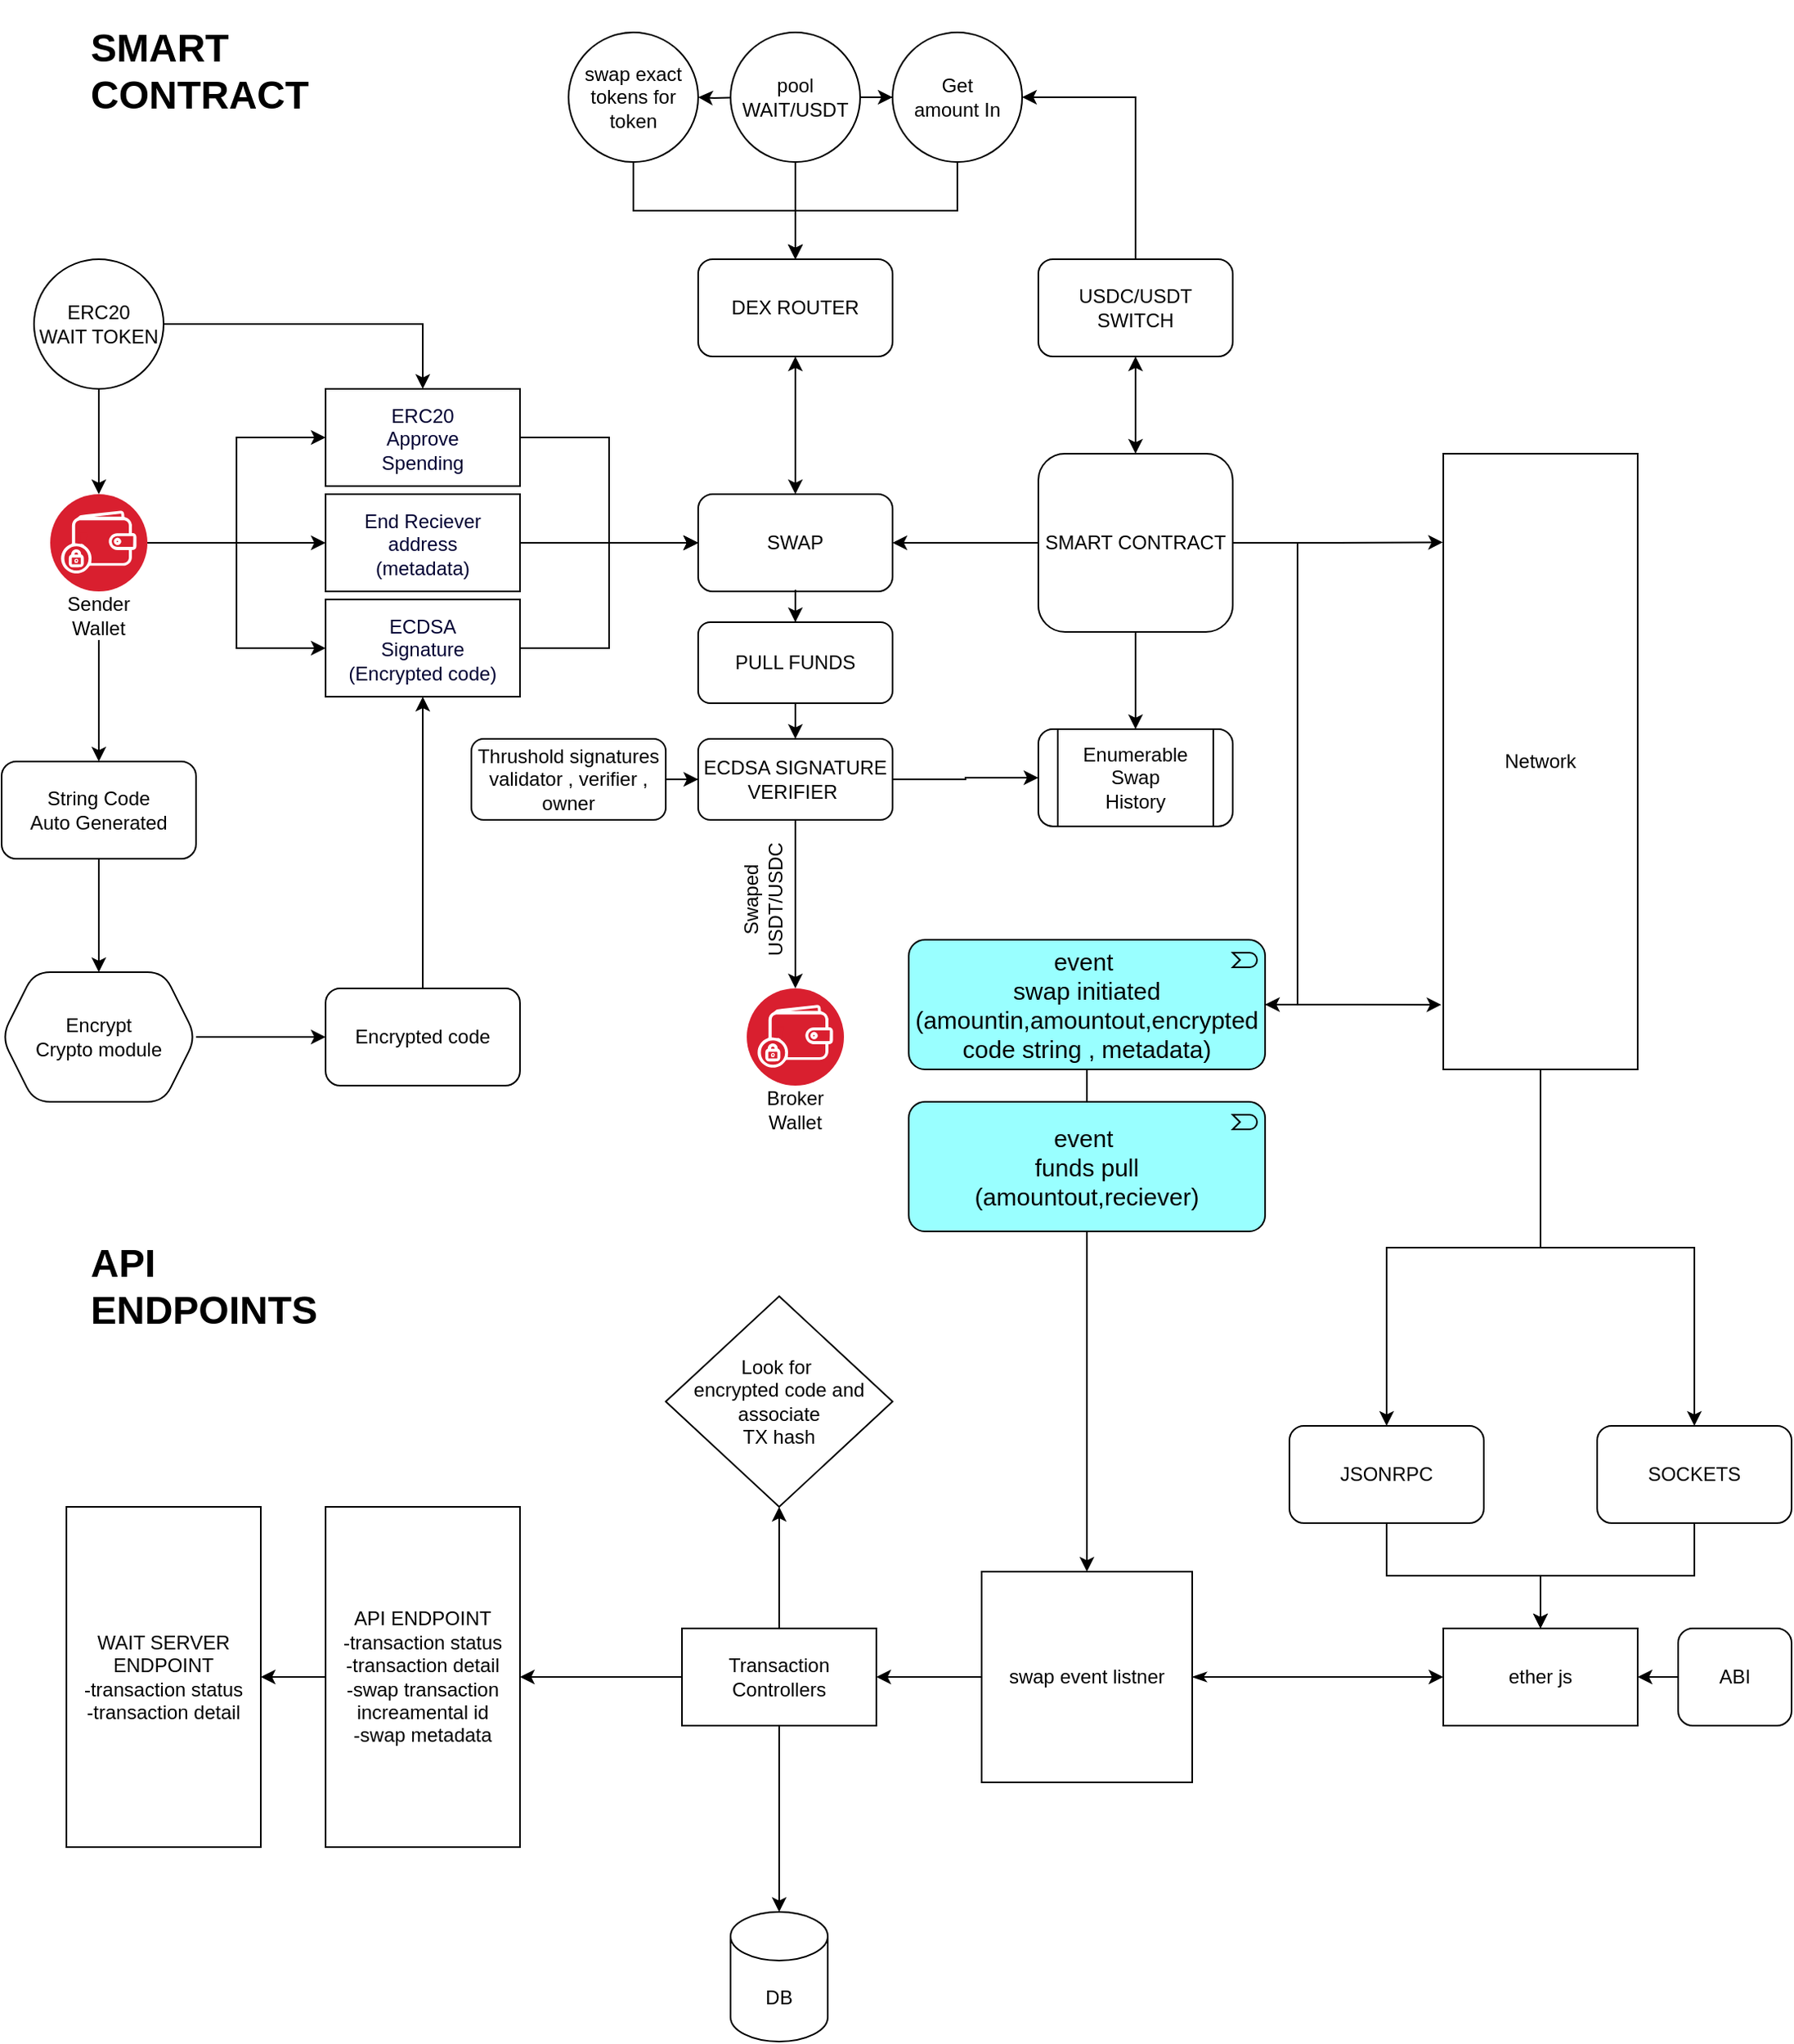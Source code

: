 <mxfile version="21.7.5" type="github">
  <diagram name="Page-1" id="Y0Pdd-mIHy3cXeVaDeFe">
    <mxGraphModel dx="869" dy="455" grid="1" gridSize="10" guides="1" tooltips="1" connect="1" arrows="1" fold="1" page="1" pageScale="1" pageWidth="850" pageHeight="1100" math="0" shadow="0">
      <root>
        <mxCell id="0" />
        <mxCell id="1" parent="0" />
        <mxCell id="fJY740NdG0BSGT3lxA0C-1" value="&lt;h1&gt;SMART CONTRACT&lt;/h1&gt;" style="text;html=1;strokeColor=none;fillColor=none;spacing=5;spacingTop=-20;whiteSpace=wrap;overflow=hidden;rounded=0;" vertex="1" parent="1">
          <mxGeometry x="90" y="130" width="190" height="70" as="geometry" />
        </mxCell>
        <mxCell id="fJY740NdG0BSGT3lxA0C-2" value="" style="edgeStyle=orthogonalEdgeStyle;rounded=0;orthogonalLoop=1;jettySize=auto;html=1;startArrow=classic;startFill=1;" edge="1" parent="1" source="fJY740NdG0BSGT3lxA0C-7" target="fJY740NdG0BSGT3lxA0C-9">
          <mxGeometry relative="1" as="geometry" />
        </mxCell>
        <mxCell id="fJY740NdG0BSGT3lxA0C-3" value="" style="edgeStyle=orthogonalEdgeStyle;rounded=0;orthogonalLoop=1;jettySize=auto;html=1;" edge="1" parent="1" source="fJY740NdG0BSGT3lxA0C-7" target="fJY740NdG0BSGT3lxA0C-13">
          <mxGeometry relative="1" as="geometry" />
        </mxCell>
        <mxCell id="fJY740NdG0BSGT3lxA0C-4" value="" style="edgeStyle=orthogonalEdgeStyle;rounded=0;orthogonalLoop=1;jettySize=auto;html=1;" edge="1" parent="1" source="fJY740NdG0BSGT3lxA0C-7" target="fJY740NdG0BSGT3lxA0C-36">
          <mxGeometry relative="1" as="geometry" />
        </mxCell>
        <mxCell id="fJY740NdG0BSGT3lxA0C-5" style="edgeStyle=orthogonalEdgeStyle;rounded=0;orthogonalLoop=1;jettySize=auto;html=1;entryX=1;entryY=0.5;entryDx=0;entryDy=0;entryPerimeter=0;" edge="1" parent="1" source="fJY740NdG0BSGT3lxA0C-7" target="fJY740NdG0BSGT3lxA0C-40">
          <mxGeometry relative="1" as="geometry">
            <Array as="points">
              <mxPoint x="840" y="455" />
              <mxPoint x="840" y="740" />
            </Array>
          </mxGeometry>
        </mxCell>
        <mxCell id="fJY740NdG0BSGT3lxA0C-6" style="edgeStyle=orthogonalEdgeStyle;rounded=0;orthogonalLoop=1;jettySize=auto;html=1;entryX=-0.002;entryY=0.144;entryDx=0;entryDy=0;entryPerimeter=0;" edge="1" parent="1" source="fJY740NdG0BSGT3lxA0C-7" target="fJY740NdG0BSGT3lxA0C-56">
          <mxGeometry relative="1" as="geometry" />
        </mxCell>
        <mxCell id="fJY740NdG0BSGT3lxA0C-7" value="SMART CONTRACT" style="rounded=1;whiteSpace=wrap;html=1;" vertex="1" parent="1">
          <mxGeometry x="680" y="400" width="120" height="110" as="geometry" />
        </mxCell>
        <mxCell id="fJY740NdG0BSGT3lxA0C-8" style="edgeStyle=orthogonalEdgeStyle;rounded=0;orthogonalLoop=1;jettySize=auto;html=1;entryX=1;entryY=0.5;entryDx=0;entryDy=0;" edge="1" parent="1" source="fJY740NdG0BSGT3lxA0C-9" target="fJY740NdG0BSGT3lxA0C-64">
          <mxGeometry relative="1" as="geometry">
            <Array as="points">
              <mxPoint x="740" y="180" />
            </Array>
          </mxGeometry>
        </mxCell>
        <mxCell id="fJY740NdG0BSGT3lxA0C-9" value="USDC/USDT&lt;br&gt;SWITCH" style="whiteSpace=wrap;html=1;rounded=1;" vertex="1" parent="1">
          <mxGeometry x="680" y="280" width="120" height="60" as="geometry" />
        </mxCell>
        <mxCell id="fJY740NdG0BSGT3lxA0C-10" value="" style="edgeStyle=orthogonalEdgeStyle;rounded=0;orthogonalLoop=1;jettySize=auto;html=1;startArrow=classic;startFill=1;" edge="1" parent="1" source="fJY740NdG0BSGT3lxA0C-11" target="fJY740NdG0BSGT3lxA0C-13">
          <mxGeometry relative="1" as="geometry" />
        </mxCell>
        <mxCell id="fJY740NdG0BSGT3lxA0C-11" value="DEX ROUTER" style="whiteSpace=wrap;html=1;rounded=1;" vertex="1" parent="1">
          <mxGeometry x="470" y="280" width="120" height="60" as="geometry" />
        </mxCell>
        <mxCell id="fJY740NdG0BSGT3lxA0C-12" value="" style="edgeStyle=orthogonalEdgeStyle;rounded=0;orthogonalLoop=1;jettySize=auto;html=1;" edge="1" parent="1" source="fJY740NdG0BSGT3lxA0C-81" target="fJY740NdG0BSGT3lxA0C-35">
          <mxGeometry relative="1" as="geometry" />
        </mxCell>
        <mxCell id="fJY740NdG0BSGT3lxA0C-13" value="SWAP" style="whiteSpace=wrap;html=1;rounded=1;" vertex="1" parent="1">
          <mxGeometry x="470" y="425" width="120" height="60" as="geometry" />
        </mxCell>
        <mxCell id="fJY740NdG0BSGT3lxA0C-14" value="" style="edgeStyle=orthogonalEdgeStyle;rounded=0;orthogonalLoop=1;jettySize=auto;html=1;entryX=0;entryY=0.5;entryDx=0;entryDy=0;" edge="1" parent="1" source="fJY740NdG0BSGT3lxA0C-16" target="fJY740NdG0BSGT3lxA0C-32">
          <mxGeometry relative="1" as="geometry" />
        </mxCell>
        <mxCell id="fJY740NdG0BSGT3lxA0C-76" style="edgeStyle=orthogonalEdgeStyle;rounded=0;orthogonalLoop=1;jettySize=auto;html=1;entryX=0;entryY=0.5;entryDx=0;entryDy=0;" edge="1" parent="1" source="fJY740NdG0BSGT3lxA0C-16" target="fJY740NdG0BSGT3lxA0C-30">
          <mxGeometry relative="1" as="geometry" />
        </mxCell>
        <mxCell id="fJY740NdG0BSGT3lxA0C-77" style="edgeStyle=orthogonalEdgeStyle;rounded=0;orthogonalLoop=1;jettySize=auto;html=1;entryX=0;entryY=0.5;entryDx=0;entryDy=0;" edge="1" parent="1" source="fJY740NdG0BSGT3lxA0C-16" target="fJY740NdG0BSGT3lxA0C-74">
          <mxGeometry relative="1" as="geometry" />
        </mxCell>
        <mxCell id="fJY740NdG0BSGT3lxA0C-16" value="" style="image;aspect=fixed;perimeter=ellipsePerimeter;html=1;align=center;shadow=0;dashed=0;fontColor=#4277BB;labelBackgroundColor=default;fontSize=12;spacingTop=3;image=img/lib/ibm/blockchain/wallet.svg;" vertex="1" parent="1">
          <mxGeometry x="70" y="425" width="60" height="60" as="geometry" />
        </mxCell>
        <mxCell id="fJY740NdG0BSGT3lxA0C-17" value="" style="edgeStyle=orthogonalEdgeStyle;rounded=0;orthogonalLoop=1;jettySize=auto;html=1;" edge="1" parent="1" source="fJY740NdG0BSGT3lxA0C-18" target="fJY740NdG0BSGT3lxA0C-23">
          <mxGeometry relative="1" as="geometry" />
        </mxCell>
        <mxCell id="fJY740NdG0BSGT3lxA0C-18" value="Sender Wallet" style="text;html=1;strokeColor=none;fillColor=none;align=center;verticalAlign=middle;whiteSpace=wrap;rounded=0;" vertex="1" parent="1">
          <mxGeometry x="70" y="485" width="60" height="30" as="geometry" />
        </mxCell>
        <mxCell id="fJY740NdG0BSGT3lxA0C-19" value="" style="edgeStyle=orthogonalEdgeStyle;rounded=0;orthogonalLoop=1;jettySize=auto;html=1;" edge="1" parent="1" source="fJY740NdG0BSGT3lxA0C-21" target="fJY740NdG0BSGT3lxA0C-16">
          <mxGeometry relative="1" as="geometry" />
        </mxCell>
        <mxCell id="fJY740NdG0BSGT3lxA0C-20" style="edgeStyle=orthogonalEdgeStyle;rounded=0;orthogonalLoop=1;jettySize=auto;html=1;entryX=0.5;entryY=0;entryDx=0;entryDy=0;" edge="1" parent="1" source="fJY740NdG0BSGT3lxA0C-21" target="fJY740NdG0BSGT3lxA0C-32">
          <mxGeometry relative="1" as="geometry" />
        </mxCell>
        <mxCell id="fJY740NdG0BSGT3lxA0C-21" value="ERC20&lt;br&gt;WAIT TOKEN" style="ellipse;whiteSpace=wrap;html=1;aspect=fixed;" vertex="1" parent="1">
          <mxGeometry x="60" y="280" width="80" height="80" as="geometry" />
        </mxCell>
        <mxCell id="fJY740NdG0BSGT3lxA0C-22" value="" style="edgeStyle=orthogonalEdgeStyle;rounded=0;orthogonalLoop=1;jettySize=auto;html=1;" edge="1" parent="1" source="fJY740NdG0BSGT3lxA0C-23" target="fJY740NdG0BSGT3lxA0C-25">
          <mxGeometry relative="1" as="geometry" />
        </mxCell>
        <mxCell id="fJY740NdG0BSGT3lxA0C-23" value="String Code&lt;br&gt;Auto Generated" style="rounded=1;whiteSpace=wrap;html=1;" vertex="1" parent="1">
          <mxGeometry x="40" y="590" width="120" height="60" as="geometry" />
        </mxCell>
        <mxCell id="fJY740NdG0BSGT3lxA0C-24" value="" style="edgeStyle=orthogonalEdgeStyle;rounded=0;orthogonalLoop=1;jettySize=auto;html=1;" edge="1" parent="1" source="fJY740NdG0BSGT3lxA0C-25" target="fJY740NdG0BSGT3lxA0C-28">
          <mxGeometry relative="1" as="geometry" />
        </mxCell>
        <mxCell id="fJY740NdG0BSGT3lxA0C-25" value="Encrypt&lt;br&gt;Crypto module" style="shape=hexagon;perimeter=hexagonPerimeter2;whiteSpace=wrap;html=1;fixedSize=1;rounded=1;" vertex="1" parent="1">
          <mxGeometry x="40" y="720" width="120" height="80" as="geometry" />
        </mxCell>
        <mxCell id="fJY740NdG0BSGT3lxA0C-26" style="edgeStyle=orthogonalEdgeStyle;rounded=0;orthogonalLoop=1;jettySize=auto;html=1;entryX=0.5;entryY=1;entryDx=0;entryDy=0;" edge="1" parent="1" source="fJY740NdG0BSGT3lxA0C-28" target="fJY740NdG0BSGT3lxA0C-30">
          <mxGeometry relative="1" as="geometry" />
        </mxCell>
        <mxCell id="fJY740NdG0BSGT3lxA0C-28" value="Encrypted code" style="whiteSpace=wrap;html=1;rounded=1;" vertex="1" parent="1">
          <mxGeometry x="240" y="730" width="120" height="60" as="geometry" />
        </mxCell>
        <mxCell id="fJY740NdG0BSGT3lxA0C-29" style="edgeStyle=orthogonalEdgeStyle;rounded=0;orthogonalLoop=1;jettySize=auto;html=1;entryX=0;entryY=0.5;entryDx=0;entryDy=0;" edge="1" parent="1" source="fJY740NdG0BSGT3lxA0C-30" target="fJY740NdG0BSGT3lxA0C-13">
          <mxGeometry relative="1" as="geometry" />
        </mxCell>
        <mxCell id="fJY740NdG0BSGT3lxA0C-30" value="&lt;font color=&quot;#000033&quot;&gt;ECDSA&lt;br&gt;Signature&lt;br&gt;(Encrypted code)&lt;br&gt;&lt;/font&gt;" style="whiteSpace=wrap;html=1;verticalAlign=top;fontColor=#4277BB;labelBackgroundColor=default;shadow=0;dashed=0;spacingTop=3;" vertex="1" parent="1">
          <mxGeometry x="240" y="490" width="120" height="60" as="geometry" />
        </mxCell>
        <mxCell id="fJY740NdG0BSGT3lxA0C-79" style="edgeStyle=orthogonalEdgeStyle;rounded=0;orthogonalLoop=1;jettySize=auto;html=1;entryX=0;entryY=0.5;entryDx=0;entryDy=0;" edge="1" parent="1" source="fJY740NdG0BSGT3lxA0C-32" target="fJY740NdG0BSGT3lxA0C-13">
          <mxGeometry relative="1" as="geometry" />
        </mxCell>
        <mxCell id="fJY740NdG0BSGT3lxA0C-32" value="&lt;font color=&quot;#000033&quot;&gt;ERC20&lt;br&gt;Approve&lt;br&gt;Spending&lt;br&gt;&lt;/font&gt;" style="whiteSpace=wrap;html=1;verticalAlign=top;fontColor=#4277BB;labelBackgroundColor=default;shadow=0;dashed=0;spacingTop=3;" vertex="1" parent="1">
          <mxGeometry x="240" y="360" width="120" height="60" as="geometry" />
        </mxCell>
        <mxCell id="fJY740NdG0BSGT3lxA0C-33" value="" style="edgeStyle=orthogonalEdgeStyle;rounded=0;orthogonalLoop=1;jettySize=auto;html=1;" edge="1" parent="1" source="fJY740NdG0BSGT3lxA0C-35" target="fJY740NdG0BSGT3lxA0C-36">
          <mxGeometry relative="1" as="geometry" />
        </mxCell>
        <mxCell id="fJY740NdG0BSGT3lxA0C-34" style="edgeStyle=orthogonalEdgeStyle;rounded=0;orthogonalLoop=1;jettySize=auto;html=1;entryX=0.5;entryY=0;entryDx=0;entryDy=0;" edge="1" parent="1" source="fJY740NdG0BSGT3lxA0C-35" target="fJY740NdG0BSGT3lxA0C-65">
          <mxGeometry relative="1" as="geometry" />
        </mxCell>
        <mxCell id="fJY740NdG0BSGT3lxA0C-35" value="ECDSA SIGNATURE VERIFIER&amp;nbsp;" style="whiteSpace=wrap;html=1;rounded=1;" vertex="1" parent="1">
          <mxGeometry x="470" y="576" width="120" height="50" as="geometry" />
        </mxCell>
        <mxCell id="fJY740NdG0BSGT3lxA0C-36" value="Enumerable Swap&lt;br&gt;History" style="shape=process;whiteSpace=wrap;html=1;backgroundOutline=1;rounded=1;" vertex="1" parent="1">
          <mxGeometry x="680" y="570" width="120" height="60" as="geometry" />
        </mxCell>
        <mxCell id="fJY740NdG0BSGT3lxA0C-37" value="&lt;h1&gt;API ENDPOINTS&lt;/h1&gt;" style="text;html=1;strokeColor=none;fillColor=none;spacing=5;spacingTop=-20;whiteSpace=wrap;overflow=hidden;rounded=0;" vertex="1" parent="1">
          <mxGeometry x="90" y="880" width="190" height="70" as="geometry" />
        </mxCell>
        <mxCell id="fJY740NdG0BSGT3lxA0C-38" style="edgeStyle=orthogonalEdgeStyle;rounded=0;orthogonalLoop=1;jettySize=auto;html=1;" edge="1" parent="1" source="fJY740NdG0BSGT3lxA0C-40" target="fJY740NdG0BSGT3lxA0C-43">
          <mxGeometry relative="1" as="geometry" />
        </mxCell>
        <mxCell id="fJY740NdG0BSGT3lxA0C-39" style="edgeStyle=orthogonalEdgeStyle;rounded=0;orthogonalLoop=1;jettySize=auto;html=1;entryX=-0.01;entryY=0.895;entryDx=0;entryDy=0;entryPerimeter=0;" edge="1" parent="1" source="fJY740NdG0BSGT3lxA0C-40" target="fJY740NdG0BSGT3lxA0C-56">
          <mxGeometry relative="1" as="geometry" />
        </mxCell>
        <mxCell id="fJY740NdG0BSGT3lxA0C-40" value="&lt;font style=&quot;font-size: 15px;&quot;&gt;event&amp;nbsp;&lt;br&gt;swap initiated&lt;br&gt;(amountin,amountout,encrypted code string , metadata)&lt;/font&gt;" style="html=1;outlineConnect=0;whiteSpace=wrap;fillColor=#99ffff;shape=mxgraph.archimate3.application;appType=event;archiType=rounded" vertex="1" parent="1">
          <mxGeometry x="600" y="700" width="220" height="80" as="geometry" />
        </mxCell>
        <mxCell id="fJY740NdG0BSGT3lxA0C-41" value="" style="edgeStyle=orthogonalEdgeStyle;rounded=0;orthogonalLoop=1;jettySize=auto;html=1;startArrow=classicThin;startFill=1;" edge="1" parent="1" source="fJY740NdG0BSGT3lxA0C-43" target="fJY740NdG0BSGT3lxA0C-45">
          <mxGeometry relative="1" as="geometry" />
        </mxCell>
        <mxCell id="fJY740NdG0BSGT3lxA0C-42" value="" style="edgeStyle=orthogonalEdgeStyle;rounded=0;orthogonalLoop=1;jettySize=auto;html=1;" edge="1" parent="1" source="fJY740NdG0BSGT3lxA0C-43" target="fJY740NdG0BSGT3lxA0C-50">
          <mxGeometry relative="1" as="geometry" />
        </mxCell>
        <mxCell id="fJY740NdG0BSGT3lxA0C-43" value="swap event listner" style="whiteSpace=wrap;html=1;aspect=fixed;" vertex="1" parent="1">
          <mxGeometry x="645" y="1090" width="130" height="130" as="geometry" />
        </mxCell>
        <mxCell id="fJY740NdG0BSGT3lxA0C-44" value="" style="edgeStyle=orthogonalEdgeStyle;rounded=0;orthogonalLoop=1;jettySize=auto;html=1;startArrow=classic;startFill=1;endArrow=none;endFill=0;" edge="1" parent="1" source="fJY740NdG0BSGT3lxA0C-45" target="fJY740NdG0BSGT3lxA0C-46">
          <mxGeometry relative="1" as="geometry" />
        </mxCell>
        <mxCell id="fJY740NdG0BSGT3lxA0C-45" value="ether js" style="whiteSpace=wrap;html=1;" vertex="1" parent="1">
          <mxGeometry x="930" y="1125" width="120" height="60" as="geometry" />
        </mxCell>
        <mxCell id="fJY740NdG0BSGT3lxA0C-46" value="ABI" style="rounded=1;whiteSpace=wrap;html=1;" vertex="1" parent="1">
          <mxGeometry x="1075" y="1125" width="70" height="60" as="geometry" />
        </mxCell>
        <mxCell id="fJY740NdG0BSGT3lxA0C-47" style="edgeStyle=orthogonalEdgeStyle;rounded=0;orthogonalLoop=1;jettySize=auto;html=1;" edge="1" parent="1" source="fJY740NdG0BSGT3lxA0C-50" target="fJY740NdG0BSGT3lxA0C-51">
          <mxGeometry relative="1" as="geometry" />
        </mxCell>
        <mxCell id="fJY740NdG0BSGT3lxA0C-48" value="" style="edgeStyle=orthogonalEdgeStyle;rounded=0;orthogonalLoop=1;jettySize=auto;html=1;" edge="1" parent="1" source="fJY740NdG0BSGT3lxA0C-50" target="fJY740NdG0BSGT3lxA0C-52">
          <mxGeometry relative="1" as="geometry" />
        </mxCell>
        <mxCell id="fJY740NdG0BSGT3lxA0C-49" value="" style="edgeStyle=orthogonalEdgeStyle;rounded=0;orthogonalLoop=1;jettySize=auto;html=1;" edge="1" parent="1" source="fJY740NdG0BSGT3lxA0C-50" target="fJY740NdG0BSGT3lxA0C-53">
          <mxGeometry relative="1" as="geometry" />
        </mxCell>
        <mxCell id="fJY740NdG0BSGT3lxA0C-50" value="Transaction &lt;br&gt;Controllers" style="whiteSpace=wrap;html=1;" vertex="1" parent="1">
          <mxGeometry x="460" y="1125" width="120" height="60" as="geometry" />
        </mxCell>
        <mxCell id="fJY740NdG0BSGT3lxA0C-51" value="DB" style="shape=cylinder3;whiteSpace=wrap;html=1;boundedLbl=1;backgroundOutline=1;size=15;" vertex="1" parent="1">
          <mxGeometry x="490" y="1300" width="60" height="80" as="geometry" />
        </mxCell>
        <mxCell id="fJY740NdG0BSGT3lxA0C-73" value="" style="edgeStyle=orthogonalEdgeStyle;rounded=0;orthogonalLoop=1;jettySize=auto;html=1;" edge="1" parent="1" source="fJY740NdG0BSGT3lxA0C-52" target="fJY740NdG0BSGT3lxA0C-72">
          <mxGeometry relative="1" as="geometry" />
        </mxCell>
        <mxCell id="fJY740NdG0BSGT3lxA0C-52" value="API ENDPOINT&lt;br&gt;-transaction status&lt;br&gt;-transaction detail&lt;br&gt;-swap transaction increamental id&lt;br&gt;-swap metadata" style="whiteSpace=wrap;html=1;" vertex="1" parent="1">
          <mxGeometry x="240" y="1050" width="120" height="210" as="geometry" />
        </mxCell>
        <mxCell id="fJY740NdG0BSGT3lxA0C-53" value="Look for&amp;nbsp;&lt;br&gt;encrypted code and associate&lt;br&gt;TX hash" style="rhombus;whiteSpace=wrap;html=1;" vertex="1" parent="1">
          <mxGeometry x="450" y="920" width="140" height="130" as="geometry" />
        </mxCell>
        <mxCell id="fJY740NdG0BSGT3lxA0C-54" style="edgeStyle=orthogonalEdgeStyle;rounded=0;orthogonalLoop=1;jettySize=auto;html=1;entryX=0.5;entryY=0;entryDx=0;entryDy=0;" edge="1" parent="1" source="fJY740NdG0BSGT3lxA0C-56" target="fJY740NdG0BSGT3lxA0C-58">
          <mxGeometry relative="1" as="geometry" />
        </mxCell>
        <mxCell id="fJY740NdG0BSGT3lxA0C-55" style="edgeStyle=orthogonalEdgeStyle;rounded=0;orthogonalLoop=1;jettySize=auto;html=1;" edge="1" parent="1" source="fJY740NdG0BSGT3lxA0C-56" target="fJY740NdG0BSGT3lxA0C-60">
          <mxGeometry relative="1" as="geometry" />
        </mxCell>
        <mxCell id="fJY740NdG0BSGT3lxA0C-56" value="Network" style="rounded=0;whiteSpace=wrap;html=1;" vertex="1" parent="1">
          <mxGeometry x="930" y="400" width="120" height="380" as="geometry" />
        </mxCell>
        <mxCell id="fJY740NdG0BSGT3lxA0C-57" style="edgeStyle=orthogonalEdgeStyle;rounded=0;orthogonalLoop=1;jettySize=auto;html=1;" edge="1" parent="1" source="fJY740NdG0BSGT3lxA0C-58" target="fJY740NdG0BSGT3lxA0C-45">
          <mxGeometry relative="1" as="geometry" />
        </mxCell>
        <mxCell id="fJY740NdG0BSGT3lxA0C-58" value="JSONRPC" style="rounded=1;whiteSpace=wrap;html=1;" vertex="1" parent="1">
          <mxGeometry x="835" y="1000" width="120" height="60" as="geometry" />
        </mxCell>
        <mxCell id="fJY740NdG0BSGT3lxA0C-59" style="edgeStyle=orthogonalEdgeStyle;rounded=0;orthogonalLoop=1;jettySize=auto;html=1;" edge="1" parent="1" source="fJY740NdG0BSGT3lxA0C-60" target="fJY740NdG0BSGT3lxA0C-45">
          <mxGeometry relative="1" as="geometry" />
        </mxCell>
        <mxCell id="fJY740NdG0BSGT3lxA0C-60" value="SOCKETS" style="rounded=1;whiteSpace=wrap;html=1;" vertex="1" parent="1">
          <mxGeometry x="1025" y="1000" width="120" height="60" as="geometry" />
        </mxCell>
        <mxCell id="fJY740NdG0BSGT3lxA0C-61" style="edgeStyle=orthogonalEdgeStyle;rounded=0;orthogonalLoop=1;jettySize=auto;html=1;entryX=0.5;entryY=0;entryDx=0;entryDy=0;" edge="1" parent="1" source="fJY740NdG0BSGT3lxA0C-62" target="fJY740NdG0BSGT3lxA0C-11">
          <mxGeometry relative="1" as="geometry">
            <Array as="points">
              <mxPoint x="430" y="250" />
              <mxPoint x="530" y="250" />
            </Array>
          </mxGeometry>
        </mxCell>
        <mxCell id="fJY740NdG0BSGT3lxA0C-62" value="swap exact tokens for token" style="ellipse;whiteSpace=wrap;html=1;aspect=fixed;" vertex="1" parent="1">
          <mxGeometry x="390" y="140" width="80" height="80" as="geometry" />
        </mxCell>
        <mxCell id="fJY740NdG0BSGT3lxA0C-63" style="edgeStyle=orthogonalEdgeStyle;rounded=0;orthogonalLoop=1;jettySize=auto;html=1;" edge="1" parent="1" source="fJY740NdG0BSGT3lxA0C-64" target="fJY740NdG0BSGT3lxA0C-11">
          <mxGeometry relative="1" as="geometry" />
        </mxCell>
        <mxCell id="fJY740NdG0BSGT3lxA0C-64" value="Get &lt;br&gt;amount In" style="ellipse;whiteSpace=wrap;html=1;aspect=fixed;" vertex="1" parent="1">
          <mxGeometry x="590" y="140" width="80" height="80" as="geometry" />
        </mxCell>
        <mxCell id="fJY740NdG0BSGT3lxA0C-65" value="" style="image;aspect=fixed;perimeter=ellipsePerimeter;html=1;align=center;shadow=0;dashed=0;fontColor=#4277BB;labelBackgroundColor=default;fontSize=12;spacingTop=3;image=img/lib/ibm/blockchain/wallet.svg;" vertex="1" parent="1">
          <mxGeometry x="500" y="730" width="60" height="60" as="geometry" />
        </mxCell>
        <mxCell id="fJY740NdG0BSGT3lxA0C-66" value="Broker Wallet" style="text;html=1;strokeColor=none;fillColor=none;align=center;verticalAlign=middle;whiteSpace=wrap;rounded=0;" vertex="1" parent="1">
          <mxGeometry x="500" y="790" width="60" height="30" as="geometry" />
        </mxCell>
        <mxCell id="fJY740NdG0BSGT3lxA0C-67" value="Swaped&lt;br&gt;USDT/USDC" style="text;html=1;strokeColor=none;fillColor=none;align=center;verticalAlign=middle;whiteSpace=wrap;rounded=0;rotation=-90;" vertex="1" parent="1">
          <mxGeometry x="480" y="660" width="60" height="30" as="geometry" />
        </mxCell>
        <mxCell id="fJY740NdG0BSGT3lxA0C-68" value="" style="edgeStyle=orthogonalEdgeStyle;rounded=0;orthogonalLoop=1;jettySize=auto;html=1;" edge="1" parent="1" source="fJY740NdG0BSGT3lxA0C-71" target="fJY740NdG0BSGT3lxA0C-11">
          <mxGeometry relative="1" as="geometry" />
        </mxCell>
        <mxCell id="fJY740NdG0BSGT3lxA0C-69" value="" style="edgeStyle=orthogonalEdgeStyle;rounded=0;orthogonalLoop=1;jettySize=auto;html=1;" edge="1" parent="1" target="fJY740NdG0BSGT3lxA0C-62">
          <mxGeometry relative="1" as="geometry">
            <mxPoint x="500" y="180" as="sourcePoint" />
          </mxGeometry>
        </mxCell>
        <mxCell id="fJY740NdG0BSGT3lxA0C-70" value="" style="edgeStyle=orthogonalEdgeStyle;rounded=0;orthogonalLoop=1;jettySize=auto;html=1;" edge="1" parent="1" source="fJY740NdG0BSGT3lxA0C-71" target="fJY740NdG0BSGT3lxA0C-64">
          <mxGeometry relative="1" as="geometry" />
        </mxCell>
        <mxCell id="fJY740NdG0BSGT3lxA0C-71" value="pool&lt;br&gt;WAIT/USDT" style="ellipse;whiteSpace=wrap;html=1;aspect=fixed;" vertex="1" parent="1">
          <mxGeometry x="490" y="140" width="80" height="80" as="geometry" />
        </mxCell>
        <mxCell id="fJY740NdG0BSGT3lxA0C-72" value="WAIT SERVER ENDPOINT&lt;br&gt;-transaction status&lt;br&gt;-transaction detail" style="whiteSpace=wrap;html=1;" vertex="1" parent="1">
          <mxGeometry x="80" y="1050" width="120" height="210" as="geometry" />
        </mxCell>
        <mxCell id="fJY740NdG0BSGT3lxA0C-78" value="" style="edgeStyle=orthogonalEdgeStyle;rounded=0;orthogonalLoop=1;jettySize=auto;html=1;" edge="1" parent="1" source="fJY740NdG0BSGT3lxA0C-74" target="fJY740NdG0BSGT3lxA0C-13">
          <mxGeometry relative="1" as="geometry" />
        </mxCell>
        <mxCell id="fJY740NdG0BSGT3lxA0C-74" value="&lt;font color=&quot;#000033&quot;&gt;End Reciever address&lt;br&gt;(metadata)&lt;br&gt;&lt;/font&gt;" style="whiteSpace=wrap;html=1;verticalAlign=top;fontColor=#4277BB;labelBackgroundColor=default;shadow=0;dashed=0;spacingTop=3;" vertex="1" parent="1">
          <mxGeometry x="240" y="425" width="120" height="60" as="geometry" />
        </mxCell>
        <mxCell id="fJY740NdG0BSGT3lxA0C-80" value="&lt;font style=&quot;font-size: 15px;&quot;&gt;event&amp;nbsp;&lt;br&gt;funds pull&lt;br&gt;(amountout,reciever)&lt;/font&gt;" style="html=1;outlineConnect=0;whiteSpace=wrap;fillColor=#99ffff;shape=mxgraph.archimate3.application;appType=event;archiType=rounded" vertex="1" parent="1">
          <mxGeometry x="600" y="800" width="220" height="80" as="geometry" />
        </mxCell>
        <mxCell id="fJY740NdG0BSGT3lxA0C-82" value="" style="edgeStyle=orthogonalEdgeStyle;rounded=0;orthogonalLoop=1;jettySize=auto;html=1;" edge="1" parent="1" source="fJY740NdG0BSGT3lxA0C-13" target="fJY740NdG0BSGT3lxA0C-81">
          <mxGeometry relative="1" as="geometry">
            <mxPoint x="530" y="485" as="sourcePoint" />
            <mxPoint x="530" y="590" as="targetPoint" />
          </mxGeometry>
        </mxCell>
        <mxCell id="fJY740NdG0BSGT3lxA0C-81" value="PULL FUNDS" style="whiteSpace=wrap;html=1;rounded=1;" vertex="1" parent="1">
          <mxGeometry x="470" y="504" width="120" height="50" as="geometry" />
        </mxCell>
        <mxCell id="fJY740NdG0BSGT3lxA0C-85" value="" style="edgeStyle=orthogonalEdgeStyle;rounded=0;orthogonalLoop=1;jettySize=auto;html=1;" edge="1" parent="1" source="fJY740NdG0BSGT3lxA0C-83" target="fJY740NdG0BSGT3lxA0C-35">
          <mxGeometry relative="1" as="geometry" />
        </mxCell>
        <mxCell id="fJY740NdG0BSGT3lxA0C-83" value="Thrushold signatures&lt;br&gt;validator , verifier , owner" style="whiteSpace=wrap;html=1;rounded=1;" vertex="1" parent="1">
          <mxGeometry x="330" y="576" width="120" height="50" as="geometry" />
        </mxCell>
      </root>
    </mxGraphModel>
  </diagram>
</mxfile>
